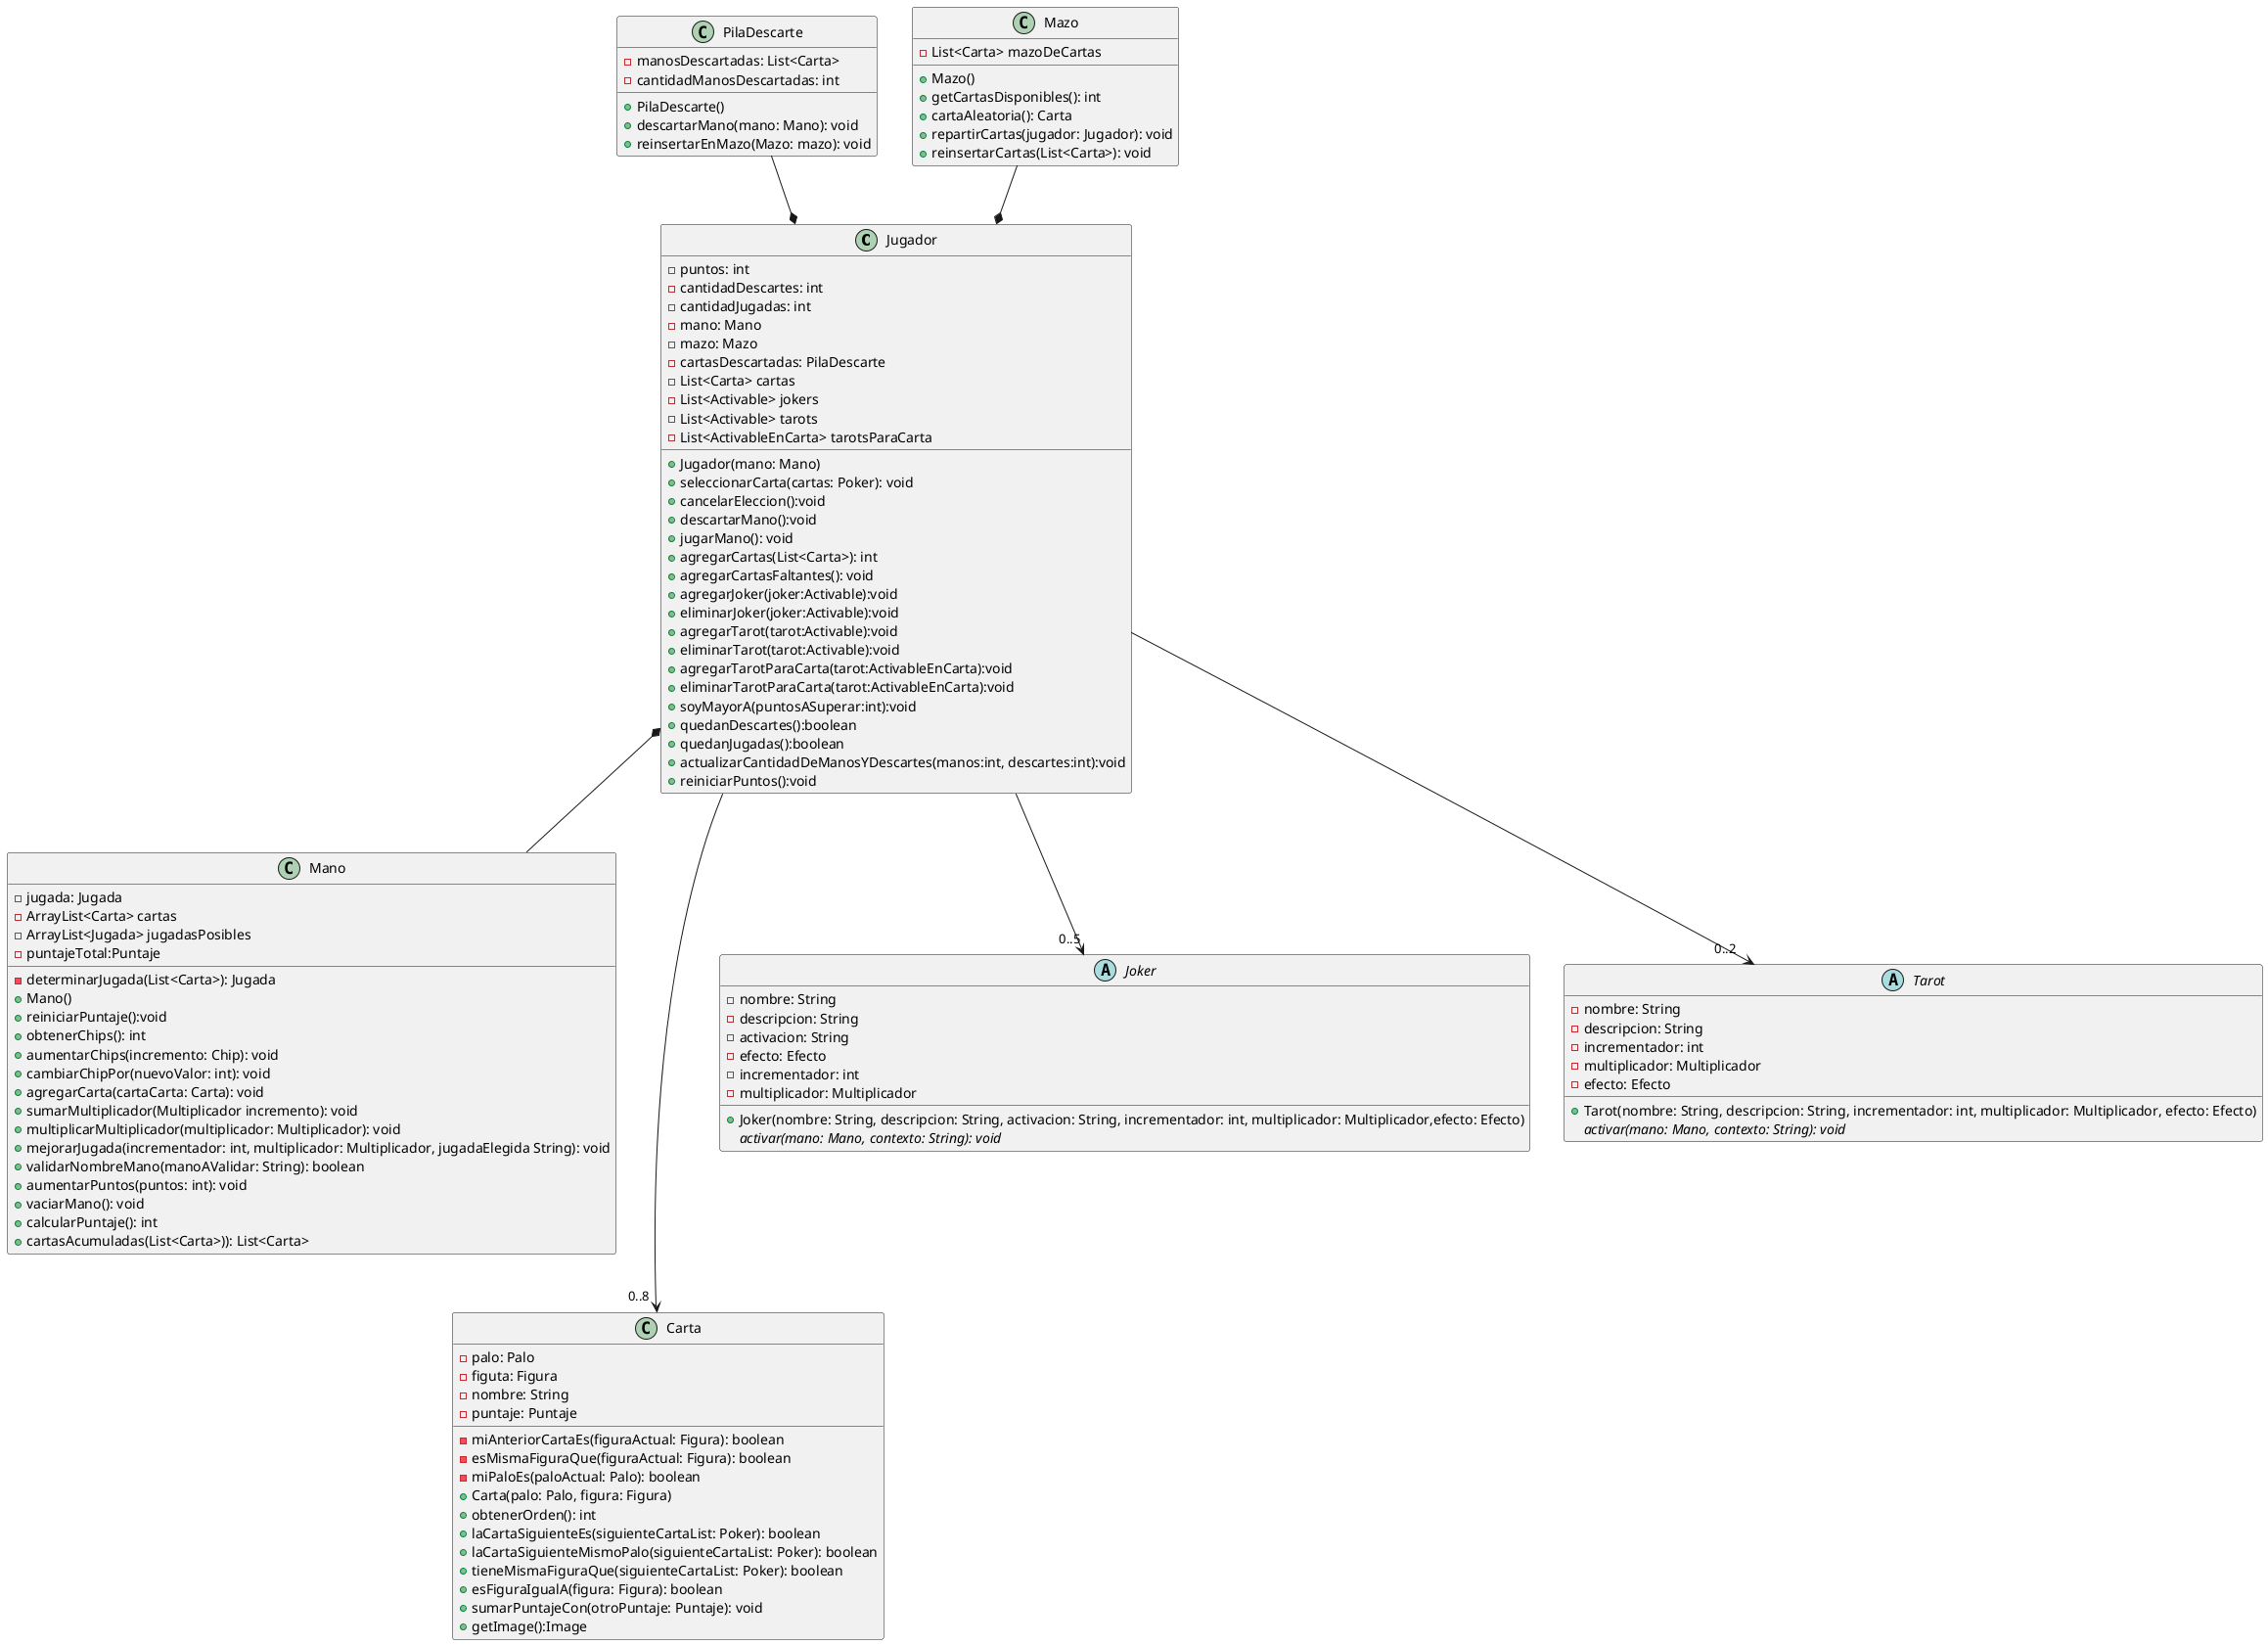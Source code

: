 @startuml
'https://plantuml.com/class-diagram

class Jugador {
     - puntos: int
     - cantidadDescartes: int
     - cantidadJugadas: int
     - mano: Mano
     - mazo: Mazo
     - cartasDescartadas: PilaDescarte
     - List<Carta> cartas
     - List<Activable> jokers
     - List<Activable> tarots
     - List<ActivableEnCarta> tarotsParaCarta
     + Jugador(mano: Mano)
     + seleccionarCarta(cartas: Poker): void
     + cancelarEleccion():void
     + descartarMano():void
     + jugarMano(): void
     + agregarCartas(List<Carta>): int
     + agregarCartasFaltantes(): void
     + agregarJoker(joker:Activable):void
     + eliminarJoker(joker:Activable):void
     + agregarTarot(tarot:Activable):void
     + eliminarTarot(tarot:Activable):void
     + agregarTarotParaCarta(tarot:ActivableEnCarta):void
     + eliminarTarotParaCarta(tarot:ActivableEnCarta):void
     + soyMayorA(puntosASuperar:int):void
     + quedanDescartes():boolean
     + quedanJugadas():boolean
     + actualizarCantidadDeManosYDescartes(manos:int, descartes:int):void
     + reiniciarPuntos():void
 }
class PilaDescarte {
    - manosDescartadas: List<Carta>
    - cantidadManosDescartadas: int
    + PilaDescarte()
    + descartarMano(mano: Mano): void
    + reinsertarEnMazo(Mazo: mazo): void
 }
class Mazo{
    -List<Carta> mazoDeCartas
    +Mazo()
    +getCartasDisponibles(): int
    +cartaAleatoria(): Carta
    +repartirCartas(jugador: Jugador): void
    +reinsertarCartas(List<Carta>): void
}
class Mano {
     - jugada: Jugada
     - ArrayList<Carta> cartas
     - ArrayList<Jugada> jugadasPosibles
     - puntajeTotal:Puntaje
     - determinarJugada(List<Carta>): Jugada
     + Mano()
     + reiniciarPuntaje():void
     + obtenerChips(): int
     + aumentarChips(incremento: Chip): void
     + cambiarChipPor(nuevoValor: int): void
     + agregarCarta(cartaCarta: Carta): void
     + sumarMultiplicador(Multiplicador incremento): void
     + multiplicarMultiplicador(multiplicador: Multiplicador): void
     + mejorarJugada(incrementador: int, multiplicador: Multiplicador, jugadaElegida String): void
     + validarNombreMano(manoAValidar: String): boolean
     + aumentarPuntos(puntos: int): void
     + vaciarMano(): void
     + calcularPuntaje(): int
     + cartasAcumuladas(List<Carta>)): List<Carta>
 }
 class Carta {
      - palo: Palo
      - figuta: Figura
      - nombre: String
      - puntaje: Puntaje
      - miAnteriorCartaEs(figuraActual: Figura): boolean
      - esMismaFiguraQue(figuraActual: Figura): boolean
      - miPaloEs(paloActual: Palo): boolean
      + Carta(palo: Palo, figura: Figura)
      + obtenerOrden(): int
      + laCartaSiguienteEs(siguienteCartaList: Poker): boolean
      + laCartaSiguienteMismoPalo(siguienteCartaList: Poker): boolean
      + tieneMismaFiguraQue(siguienteCartaList: Poker): boolean
      + esFiguraIgualA(figura: Figura): boolean
      + sumarPuntajeCon(otroPuntaje: Puntaje): void
      + getImage():Image
  }
   abstract class Joker {
      -nombre: String
      -descripcion: String
      -activacion: String
      -efecto: Efecto
      -incrementador: int
      -multiplicador: Multiplicador
      +Joker(nombre: String, descripcion: String, activacion: String, incrementador: int, multiplicador: Multiplicador,efecto: Efecto)
      {abstract}activar(mano: Mano, contexto: String): void
   }

   abstract class Tarot {
      -nombre: String
      -descripcion: String
      -incrementador: int
      -multiplicador: Multiplicador
      -efecto: Efecto
      +Tarot(nombre: String, descripcion: String, incrementador: int, multiplicador: Multiplicador, efecto: Efecto)
      {abstract}activar(mano: Mano, contexto: String): void
   }

   Jugador -->"0..5" Joker
   Jugador -->"0..2 " Tarot
   Jugador *-- Mano
   Jugador --->"0..8  " Carta
   PilaDescarte --* Jugador
   Mazo --* Jugador
@enduml